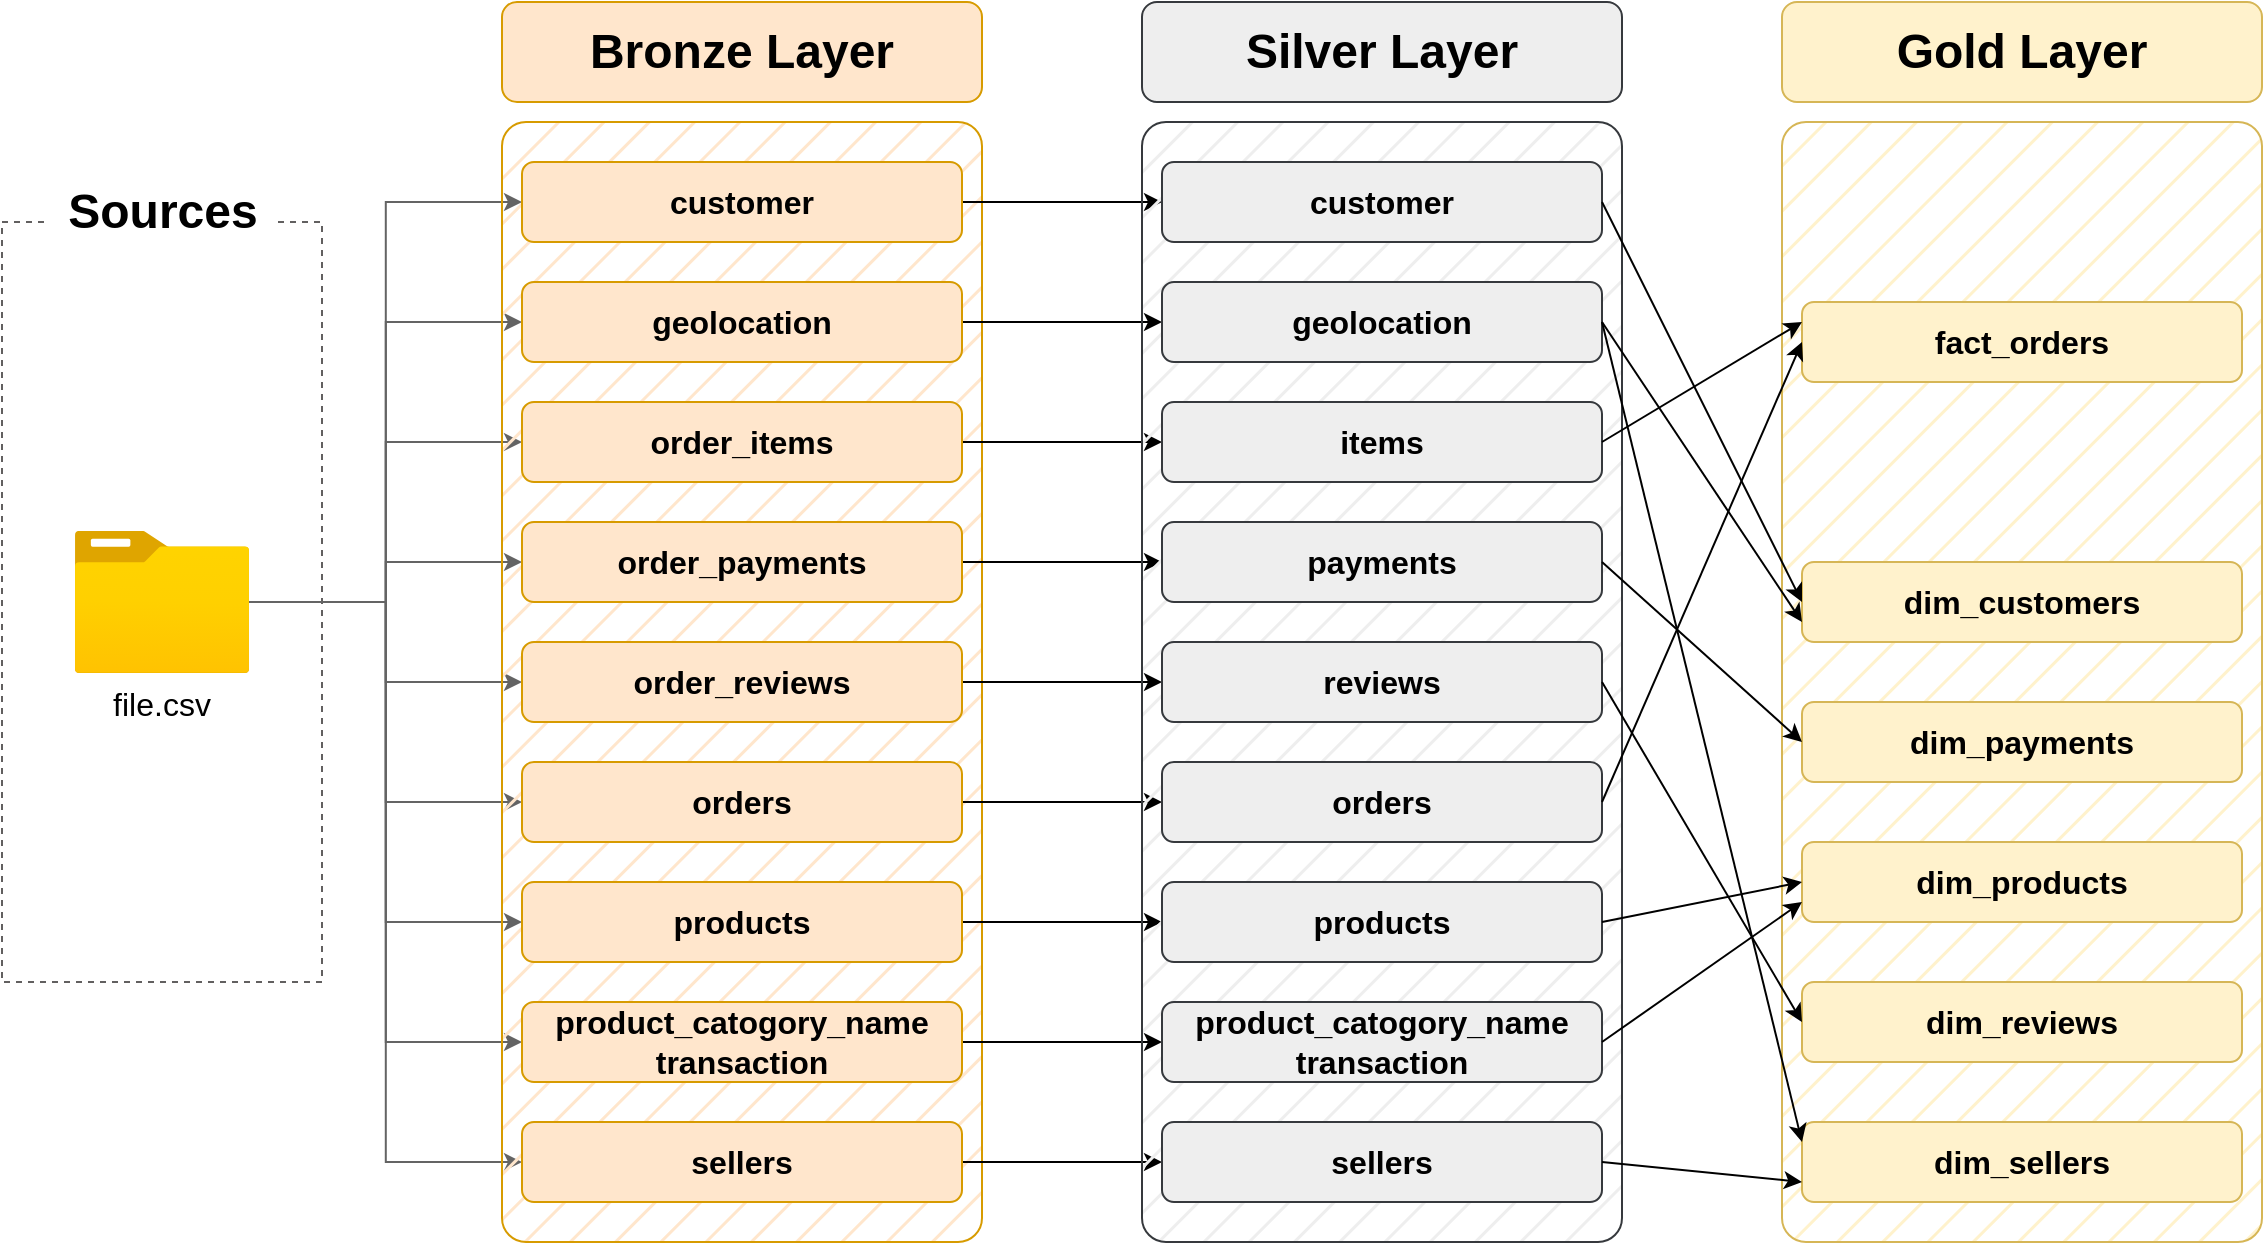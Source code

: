 <mxfile version="26.1.1">
  <diagram name="Page-1" id="v2xfx5ls-fxZW4lkohC5">
    <mxGraphModel dx="1480" dy="934" grid="1" gridSize="10" guides="1" tooltips="1" connect="1" arrows="1" fold="1" page="1" pageScale="1" pageWidth="1654" pageHeight="2336" math="0" shadow="0">
      <root>
        <mxCell id="0" />
        <mxCell id="1" parent="0" />
        <mxCell id="jkVaLQ1dI_5v69o9YAra-1" value="" style="rounded=0;whiteSpace=wrap;html=1;fillColor=none;dashed=1;strokeColor=light-dark(#626060, #606060);" parent="1" vertex="1">
          <mxGeometry x="110" y="250" width="160" height="380" as="geometry" />
        </mxCell>
        <mxCell id="jkVaLQ1dI_5v69o9YAra-2" value="&lt;font style=&quot;font-size: 24px;&quot;&gt;&lt;b style=&quot;&quot;&gt;Sources&lt;/b&gt;&lt;/font&gt;" style="rounded=0;whiteSpace=wrap;html=1;dashed=1;strokeColor=none;" parent="1" vertex="1">
          <mxGeometry x="132.5" y="220" width="115" height="50" as="geometry" />
        </mxCell>
        <mxCell id="jkVaLQ1dI_5v69o9YAra-40" value="" style="edgeStyle=orthogonalEdgeStyle;rounded=0;orthogonalLoop=1;jettySize=auto;html=1;entryX=0;entryY=0.5;entryDx=0;entryDy=0;strokeColor=#646464;" parent="1" source="jkVaLQ1dI_5v69o9YAra-4" target="jkVaLQ1dI_5v69o9YAra-7" edge="1">
          <mxGeometry relative="1" as="geometry" />
        </mxCell>
        <mxCell id="jkVaLQ1dI_5v69o9YAra-41" style="edgeStyle=orthogonalEdgeStyle;rounded=0;orthogonalLoop=1;jettySize=auto;html=1;entryX=0;entryY=0.5;entryDx=0;entryDy=0;strokeColor=#646464;" parent="1" source="jkVaLQ1dI_5v69o9YAra-4" target="jkVaLQ1dI_5v69o9YAra-10" edge="1">
          <mxGeometry relative="1" as="geometry" />
        </mxCell>
        <mxCell id="jkVaLQ1dI_5v69o9YAra-42" style="edgeStyle=orthogonalEdgeStyle;rounded=0;orthogonalLoop=1;jettySize=auto;html=1;entryX=0;entryY=0.5;entryDx=0;entryDy=0;strokeColor=#646464;" parent="1" source="jkVaLQ1dI_5v69o9YAra-4" target="jkVaLQ1dI_5v69o9YAra-11" edge="1">
          <mxGeometry relative="1" as="geometry" />
        </mxCell>
        <mxCell id="jkVaLQ1dI_5v69o9YAra-43" style="edgeStyle=orthogonalEdgeStyle;rounded=0;orthogonalLoop=1;jettySize=auto;html=1;entryX=0;entryY=0.5;entryDx=0;entryDy=0;strokeColor=#646464;" parent="1" source="jkVaLQ1dI_5v69o9YAra-4" target="jkVaLQ1dI_5v69o9YAra-12" edge="1">
          <mxGeometry relative="1" as="geometry" />
        </mxCell>
        <mxCell id="jkVaLQ1dI_5v69o9YAra-44" style="edgeStyle=orthogonalEdgeStyle;rounded=0;orthogonalLoop=1;jettySize=auto;html=1;strokeColor=#646464;" parent="1" source="jkVaLQ1dI_5v69o9YAra-4" target="jkVaLQ1dI_5v69o9YAra-13" edge="1">
          <mxGeometry relative="1" as="geometry" />
        </mxCell>
        <mxCell id="jkVaLQ1dI_5v69o9YAra-45" style="edgeStyle=orthogonalEdgeStyle;rounded=0;orthogonalLoop=1;jettySize=auto;html=1;entryX=0;entryY=0.5;entryDx=0;entryDy=0;strokeColor=#646464;" parent="1" source="jkVaLQ1dI_5v69o9YAra-4" target="jkVaLQ1dI_5v69o9YAra-14" edge="1">
          <mxGeometry relative="1" as="geometry" />
        </mxCell>
        <mxCell id="jkVaLQ1dI_5v69o9YAra-46" style="edgeStyle=orthogonalEdgeStyle;rounded=0;orthogonalLoop=1;jettySize=auto;html=1;entryX=0;entryY=0.5;entryDx=0;entryDy=0;strokeColor=#646464;" parent="1" source="jkVaLQ1dI_5v69o9YAra-4" target="jkVaLQ1dI_5v69o9YAra-15" edge="1">
          <mxGeometry relative="1" as="geometry" />
        </mxCell>
        <mxCell id="jkVaLQ1dI_5v69o9YAra-47" style="edgeStyle=orthogonalEdgeStyle;rounded=0;orthogonalLoop=1;jettySize=auto;html=1;entryX=0;entryY=0.5;entryDx=0;entryDy=0;strokeColor=#646464;" parent="1" source="jkVaLQ1dI_5v69o9YAra-4" target="jkVaLQ1dI_5v69o9YAra-16" edge="1">
          <mxGeometry relative="1" as="geometry" />
        </mxCell>
        <mxCell id="jkVaLQ1dI_5v69o9YAra-48" style="edgeStyle=orthogonalEdgeStyle;rounded=0;orthogonalLoop=1;jettySize=auto;html=1;entryX=0;entryY=0.5;entryDx=0;entryDy=0;strokeColor=#646464;" parent="1" source="jkVaLQ1dI_5v69o9YAra-4" target="jkVaLQ1dI_5v69o9YAra-17" edge="1">
          <mxGeometry relative="1" as="geometry" />
        </mxCell>
        <mxCell id="jkVaLQ1dI_5v69o9YAra-4" value="" style="image;aspect=fixed;html=1;points=[];align=center;fontSize=12;image=img/lib/azure2/general/Folder_Blank.svg;" parent="1" vertex="1">
          <mxGeometry x="146.25" y="404.49" width="87.5" height="71.01" as="geometry" />
        </mxCell>
        <mxCell id="jkVaLQ1dI_5v69o9YAra-5" value="" style="rounded=1;whiteSpace=wrap;html=1;fillColor=#ffe6cc;strokeColor=#d79b00;fillStyle=hatch;labelPadding=12;arcSize=5;" parent="1" vertex="1">
          <mxGeometry x="360" y="200" width="240" height="560" as="geometry" />
        </mxCell>
        <mxCell id="jkVaLQ1dI_5v69o9YAra-6" value="&lt;font style=&quot;font-size: 24px;&quot;&gt;&lt;b style=&quot;&quot;&gt;Bronze Layer&lt;/b&gt;&lt;/font&gt;" style="rounded=1;whiteSpace=wrap;html=1;strokeColor=#d79b00;fillColor=#ffe6cc;perimeter=rectanglePerimeter;" parent="1" vertex="1">
          <mxGeometry x="360" y="140" width="240" height="50" as="geometry" />
        </mxCell>
        <mxCell id="PPzFpX4T8QJ0_AKq6R9n-24" style="edgeStyle=orthogonalEdgeStyle;rounded=0;orthogonalLoop=1;jettySize=auto;html=1;" edge="1" parent="1" source="jkVaLQ1dI_5v69o9YAra-7" target="PPzFpX4T8QJ0_AKq6R9n-14">
          <mxGeometry relative="1" as="geometry" />
        </mxCell>
        <mxCell id="jkVaLQ1dI_5v69o9YAra-7" value="&lt;span style=&quot;font-size: 16px;&quot;&gt;&lt;b&gt;customer&lt;/b&gt;&lt;/span&gt;" style="rounded=1;whiteSpace=wrap;html=1;strokeColor=#d79b00;fillColor=#ffe6cc;perimeter=rectanglePerimeter;" parent="1" vertex="1">
          <mxGeometry x="370" y="220" width="220" height="40" as="geometry" />
        </mxCell>
        <mxCell id="PPzFpX4T8QJ0_AKq6R9n-26" style="edgeStyle=orthogonalEdgeStyle;rounded=0;orthogonalLoop=1;jettySize=auto;html=1;entryX=0;entryY=0.5;entryDx=0;entryDy=0;" edge="1" parent="1" source="jkVaLQ1dI_5v69o9YAra-10" target="PPzFpX4T8QJ0_AKq6R9n-15">
          <mxGeometry relative="1" as="geometry" />
        </mxCell>
        <mxCell id="jkVaLQ1dI_5v69o9YAra-10" value="&lt;font style=&quot;font-size: 16px;&quot;&gt;&lt;b style=&quot;&quot;&gt;geolocation&lt;/b&gt;&lt;/font&gt;" style="rounded=1;whiteSpace=wrap;html=1;strokeColor=#d79b00;fillColor=#ffe6cc;perimeter=rectanglePerimeter;" parent="1" vertex="1">
          <mxGeometry x="370" y="280" width="220" height="40" as="geometry" />
        </mxCell>
        <mxCell id="PPzFpX4T8QJ0_AKq6R9n-27" style="edgeStyle=orthogonalEdgeStyle;rounded=0;orthogonalLoop=1;jettySize=auto;html=1;" edge="1" parent="1" source="jkVaLQ1dI_5v69o9YAra-11" target="PPzFpX4T8QJ0_AKq6R9n-16">
          <mxGeometry relative="1" as="geometry" />
        </mxCell>
        <mxCell id="jkVaLQ1dI_5v69o9YAra-11" value="&lt;span style=&quot;font-size: 16px;&quot;&gt;&lt;b&gt;order_items&lt;/b&gt;&lt;/span&gt;" style="rounded=1;whiteSpace=wrap;html=1;strokeColor=#d79b00;fillColor=#ffe6cc;perimeter=rectanglePerimeter;" parent="1" vertex="1">
          <mxGeometry x="370" y="340" width="220" height="40" as="geometry" />
        </mxCell>
        <mxCell id="PPzFpX4T8QJ0_AKq6R9n-28" style="edgeStyle=orthogonalEdgeStyle;rounded=0;orthogonalLoop=1;jettySize=auto;html=1;entryX=0;entryY=0.5;entryDx=0;entryDy=0;" edge="1" parent="1" source="jkVaLQ1dI_5v69o9YAra-12" target="PPzFpX4T8QJ0_AKq6R9n-17">
          <mxGeometry relative="1" as="geometry" />
        </mxCell>
        <mxCell id="jkVaLQ1dI_5v69o9YAra-12" value="&lt;span style=&quot;font-size: 16px;&quot;&gt;&lt;b&gt;order_payments&lt;/b&gt;&lt;/span&gt;" style="rounded=1;whiteSpace=wrap;html=1;strokeColor=#d79b00;fillColor=#ffe6cc;perimeter=rectanglePerimeter;" parent="1" vertex="1">
          <mxGeometry x="370" y="400" width="220" height="40" as="geometry" />
        </mxCell>
        <mxCell id="PPzFpX4T8QJ0_AKq6R9n-29" style="edgeStyle=orthogonalEdgeStyle;rounded=0;orthogonalLoop=1;jettySize=auto;html=1;entryX=0;entryY=0.5;entryDx=0;entryDy=0;" edge="1" parent="1" source="jkVaLQ1dI_5v69o9YAra-13" target="PPzFpX4T8QJ0_AKq6R9n-18">
          <mxGeometry relative="1" as="geometry" />
        </mxCell>
        <mxCell id="jkVaLQ1dI_5v69o9YAra-13" value="&lt;span style=&quot;font-size: 16px;&quot;&gt;&lt;b&gt;order_reviews&lt;/b&gt;&lt;/span&gt;" style="rounded=1;whiteSpace=wrap;html=1;strokeColor=#d79b00;fillColor=#ffe6cc;perimeter=rectanglePerimeter;" parent="1" vertex="1">
          <mxGeometry x="370" y="460" width="220" height="40" as="geometry" />
        </mxCell>
        <mxCell id="PPzFpX4T8QJ0_AKq6R9n-30" style="edgeStyle=orthogonalEdgeStyle;rounded=0;orthogonalLoop=1;jettySize=auto;html=1;entryX=0;entryY=0.5;entryDx=0;entryDy=0;" edge="1" parent="1" source="jkVaLQ1dI_5v69o9YAra-14" target="PPzFpX4T8QJ0_AKq6R9n-19">
          <mxGeometry relative="1" as="geometry" />
        </mxCell>
        <mxCell id="jkVaLQ1dI_5v69o9YAra-14" value="&lt;span style=&quot;font-size: 16px;&quot;&gt;&lt;b&gt;orders&lt;/b&gt;&lt;/span&gt;" style="rounded=1;whiteSpace=wrap;html=1;strokeColor=#d79b00;fillColor=#ffe6cc;perimeter=rectanglePerimeter;" parent="1" vertex="1">
          <mxGeometry x="370" y="520" width="220" height="40" as="geometry" />
        </mxCell>
        <mxCell id="PPzFpX4T8QJ0_AKq6R9n-32" style="edgeStyle=orthogonalEdgeStyle;rounded=0;orthogonalLoop=1;jettySize=auto;html=1;entryX=0;entryY=0.5;entryDx=0;entryDy=0;" edge="1" parent="1" source="jkVaLQ1dI_5v69o9YAra-15" target="PPzFpX4T8QJ0_AKq6R9n-20">
          <mxGeometry relative="1" as="geometry" />
        </mxCell>
        <mxCell id="jkVaLQ1dI_5v69o9YAra-15" value="&lt;font style=&quot;font-size: 16px;&quot;&gt;&lt;b style=&quot;&quot;&gt;products&lt;/b&gt;&lt;/font&gt;" style="rounded=1;whiteSpace=wrap;html=1;strokeColor=#d79b00;fillColor=#ffe6cc;perimeter=rectanglePerimeter;" parent="1" vertex="1">
          <mxGeometry x="370" y="580" width="220" height="40" as="geometry" />
        </mxCell>
        <mxCell id="PPzFpX4T8QJ0_AKq6R9n-33" style="edgeStyle=orthogonalEdgeStyle;rounded=0;orthogonalLoop=1;jettySize=auto;html=1;entryX=0;entryY=0.5;entryDx=0;entryDy=0;" edge="1" parent="1" source="jkVaLQ1dI_5v69o9YAra-16" target="PPzFpX4T8QJ0_AKq6R9n-21">
          <mxGeometry relative="1" as="geometry" />
        </mxCell>
        <mxCell id="jkVaLQ1dI_5v69o9YAra-16" value="&lt;b style=&quot;&quot;&gt;&lt;font style=&quot;font-size: 16px;&quot;&gt;product_catogory_name transaction&lt;/font&gt;&lt;/b&gt;" style="rounded=1;whiteSpace=wrap;html=1;strokeColor=#d79b00;fillColor=#ffe6cc;perimeter=rectanglePerimeter;" parent="1" vertex="1">
          <mxGeometry x="370" y="640" width="220" height="40" as="geometry" />
        </mxCell>
        <mxCell id="PPzFpX4T8QJ0_AKq6R9n-34" style="edgeStyle=orthogonalEdgeStyle;rounded=0;orthogonalLoop=1;jettySize=auto;html=1;entryX=0;entryY=0.5;entryDx=0;entryDy=0;" edge="1" parent="1" source="jkVaLQ1dI_5v69o9YAra-17" target="PPzFpX4T8QJ0_AKq6R9n-22">
          <mxGeometry relative="1" as="geometry" />
        </mxCell>
        <mxCell id="jkVaLQ1dI_5v69o9YAra-17" value="&lt;span style=&quot;font-size: 16px;&quot;&gt;&lt;b&gt;sellers&lt;/b&gt;&lt;/span&gt;" style="rounded=1;whiteSpace=wrap;html=1;strokeColor=#d79b00;fillColor=#ffe6cc;perimeter=rectanglePerimeter;" parent="1" vertex="1">
          <mxGeometry x="370" y="700" width="220" height="40" as="geometry" />
        </mxCell>
        <mxCell id="PPzFpX4T8QJ0_AKq6R9n-12" value="" style="rounded=1;whiteSpace=wrap;html=1;fillColor=#eeeeee;strokeColor=#36393d;fillStyle=hatch;labelPadding=12;arcSize=5;" vertex="1" parent="1">
          <mxGeometry x="680" y="200" width="240" height="560" as="geometry" />
        </mxCell>
        <mxCell id="PPzFpX4T8QJ0_AKq6R9n-13" value="&lt;font style=&quot;font-size: 24px;&quot;&gt;&lt;b style=&quot;&quot;&gt;Silver Layer&lt;/b&gt;&lt;/font&gt;" style="rounded=1;whiteSpace=wrap;html=1;strokeColor=#36393d;fillColor=#eeeeee;perimeter=rectanglePerimeter;" vertex="1" parent="1">
          <mxGeometry x="680" y="140" width="240" height="50" as="geometry" />
        </mxCell>
        <mxCell id="PPzFpX4T8QJ0_AKq6R9n-14" value="&lt;span style=&quot;font-size: 16px;&quot;&gt;&lt;b&gt;customer&lt;/b&gt;&lt;/span&gt;" style="rounded=1;whiteSpace=wrap;html=1;strokeColor=#36393d;fillColor=#eeeeee;perimeter=rectanglePerimeter;" vertex="1" parent="1">
          <mxGeometry x="690" y="220" width="220" height="40" as="geometry" />
        </mxCell>
        <mxCell id="PPzFpX4T8QJ0_AKq6R9n-15" value="&lt;font style=&quot;font-size: 16px;&quot;&gt;&lt;b style=&quot;&quot;&gt;geolocation&lt;/b&gt;&lt;/font&gt;" style="rounded=1;whiteSpace=wrap;html=1;strokeColor=#36393d;fillColor=#eeeeee;perimeter=rectanglePerimeter;" vertex="1" parent="1">
          <mxGeometry x="690" y="280" width="220" height="40" as="geometry" />
        </mxCell>
        <mxCell id="PPzFpX4T8QJ0_AKq6R9n-16" value="&lt;span style=&quot;font-size: 16px;&quot;&gt;&lt;b&gt;items&lt;/b&gt;&lt;/span&gt;" style="rounded=1;whiteSpace=wrap;html=1;strokeColor=#36393d;fillColor=#eeeeee;perimeter=rectanglePerimeter;" vertex="1" parent="1">
          <mxGeometry x="690" y="340" width="220" height="40" as="geometry" />
        </mxCell>
        <mxCell id="PPzFpX4T8QJ0_AKq6R9n-17" value="&lt;span style=&quot;font-size: 16px;&quot;&gt;&lt;b&gt;payments&lt;/b&gt;&lt;/span&gt;" style="rounded=1;whiteSpace=wrap;html=1;strokeColor=#36393d;fillColor=#eeeeee;perimeter=rectanglePerimeter;" vertex="1" parent="1">
          <mxGeometry x="690" y="400" width="220" height="40" as="geometry" />
        </mxCell>
        <mxCell id="PPzFpX4T8QJ0_AKq6R9n-18" value="&lt;span style=&quot;font-size: 16px;&quot;&gt;&lt;b&gt;reviews&lt;/b&gt;&lt;/span&gt;" style="rounded=1;whiteSpace=wrap;html=1;strokeColor=#36393d;fillColor=#eeeeee;perimeter=rectanglePerimeter;" vertex="1" parent="1">
          <mxGeometry x="690" y="460" width="220" height="40" as="geometry" />
        </mxCell>
        <mxCell id="PPzFpX4T8QJ0_AKq6R9n-19" value="&lt;span style=&quot;font-size: 16px;&quot;&gt;&lt;b&gt;orders&lt;/b&gt;&lt;/span&gt;" style="rounded=1;whiteSpace=wrap;html=1;strokeColor=#36393d;fillColor=#eeeeee;perimeter=rectanglePerimeter;" vertex="1" parent="1">
          <mxGeometry x="690" y="520" width="220" height="40" as="geometry" />
        </mxCell>
        <mxCell id="PPzFpX4T8QJ0_AKq6R9n-20" value="&lt;font style=&quot;font-size: 16px;&quot;&gt;&lt;b style=&quot;&quot;&gt;products&lt;/b&gt;&lt;/font&gt;" style="rounded=1;whiteSpace=wrap;html=1;strokeColor=#36393d;fillColor=#eeeeee;perimeter=rectanglePerimeter;" vertex="1" parent="1">
          <mxGeometry x="690" y="580" width="220" height="40" as="geometry" />
        </mxCell>
        <mxCell id="PPzFpX4T8QJ0_AKq6R9n-21" value="&lt;b style=&quot;&quot;&gt;&lt;font style=&quot;font-size: 16px;&quot;&gt;product_catogory_name transaction&lt;/font&gt;&lt;/b&gt;" style="rounded=1;whiteSpace=wrap;html=1;strokeColor=#36393d;fillColor=#eeeeee;perimeter=rectanglePerimeter;" vertex="1" parent="1">
          <mxGeometry x="690" y="640" width="220" height="40" as="geometry" />
        </mxCell>
        <mxCell id="PPzFpX4T8QJ0_AKq6R9n-22" value="&lt;span style=&quot;font-size: 16px;&quot;&gt;&lt;b&gt;sellers&lt;/b&gt;&lt;/span&gt;" style="rounded=1;whiteSpace=wrap;html=1;strokeColor=#36393d;fillColor=#eeeeee;perimeter=rectanglePerimeter;" vertex="1" parent="1">
          <mxGeometry x="690" y="700" width="220" height="40" as="geometry" />
        </mxCell>
        <mxCell id="PPzFpX4T8QJ0_AKq6R9n-36" value="&lt;font style=&quot;font-size: 16px;&quot;&gt;file.csv&lt;/font&gt;" style="text;html=1;align=center;verticalAlign=middle;whiteSpace=wrap;rounded=0;" vertex="1" parent="1">
          <mxGeometry x="160" y="475.5" width="60" height="30" as="geometry" />
        </mxCell>
        <mxCell id="PPzFpX4T8QJ0_AKq6R9n-37" value="" style="rounded=1;whiteSpace=wrap;html=1;fillColor=#fff2cc;strokeColor=#d6b656;fillStyle=hatch;labelPadding=12;arcSize=5;" vertex="1" parent="1">
          <mxGeometry x="1000" y="200" width="240" height="560" as="geometry" />
        </mxCell>
        <mxCell id="PPzFpX4T8QJ0_AKq6R9n-38" value="&lt;font style=&quot;font-size: 24px;&quot;&gt;&lt;b style=&quot;&quot;&gt;Gold Layer&lt;/b&gt;&lt;/font&gt;" style="rounded=1;whiteSpace=wrap;html=1;strokeColor=#d6b656;fillColor=#fff2cc;perimeter=rectanglePerimeter;" vertex="1" parent="1">
          <mxGeometry x="1000" y="140" width="240" height="50" as="geometry" />
        </mxCell>
        <mxCell id="PPzFpX4T8QJ0_AKq6R9n-39" value="&lt;span style=&quot;font-size: 16px;&quot;&gt;&lt;b&gt;fact_orders&lt;/b&gt;&lt;/span&gt;" style="rounded=1;whiteSpace=wrap;html=1;strokeColor=#d6b656;fillColor=#fff2cc;perimeter=rectanglePerimeter;" vertex="1" parent="1">
          <mxGeometry x="1010" y="290" width="220" height="40" as="geometry" />
        </mxCell>
        <mxCell id="PPzFpX4T8QJ0_AKq6R9n-40" value="&lt;font style=&quot;font-size: 16px;&quot;&gt;&lt;b style=&quot;&quot;&gt;dim_sellers&lt;/b&gt;&lt;/font&gt;" style="rounded=1;whiteSpace=wrap;html=1;strokeColor=#d6b656;fillColor=#fff2cc;perimeter=rectanglePerimeter;" vertex="1" parent="1">
          <mxGeometry x="1010" y="700" width="220" height="40" as="geometry" />
        </mxCell>
        <mxCell id="PPzFpX4T8QJ0_AKq6R9n-41" value="&lt;span style=&quot;font-size: 16px;&quot;&gt;&lt;b&gt;dim_customers&lt;/b&gt;&lt;/span&gt;" style="rounded=1;whiteSpace=wrap;html=1;strokeColor=#d6b656;fillColor=#fff2cc;perimeter=rectanglePerimeter;" vertex="1" parent="1">
          <mxGeometry x="1010" y="420" width="220" height="40" as="geometry" />
        </mxCell>
        <mxCell id="PPzFpX4T8QJ0_AKq6R9n-42" value="&lt;span style=&quot;font-size: 16px;&quot;&gt;&lt;b&gt;dim_products&lt;/b&gt;&lt;/span&gt;" style="rounded=1;whiteSpace=wrap;html=1;strokeColor=#d6b656;fillColor=#fff2cc;perimeter=rectanglePerimeter;" vertex="1" parent="1">
          <mxGeometry x="1010" y="560" width="220" height="40" as="geometry" />
        </mxCell>
        <mxCell id="PPzFpX4T8QJ0_AKq6R9n-43" value="&lt;span style=&quot;font-size: 16px;&quot;&gt;&lt;b&gt;dim_reviews&lt;/b&gt;&lt;/span&gt;" style="rounded=1;whiteSpace=wrap;html=1;strokeColor=#d6b656;fillColor=#fff2cc;perimeter=rectanglePerimeter;" vertex="1" parent="1">
          <mxGeometry x="1010" y="630" width="220" height="40" as="geometry" />
        </mxCell>
        <mxCell id="PPzFpX4T8QJ0_AKq6R9n-44" value="&lt;span style=&quot;font-size: 16px;&quot;&gt;&lt;b&gt;dim_payments&lt;/b&gt;&lt;/span&gt;" style="rounded=1;whiteSpace=wrap;html=1;strokeColor=#d6b656;fillColor=#fff2cc;perimeter=rectanglePerimeter;" vertex="1" parent="1">
          <mxGeometry x="1010" y="490" width="220" height="40" as="geometry" />
        </mxCell>
        <mxCell id="PPzFpX4T8QJ0_AKq6R9n-55" value="" style="endArrow=classic;html=1;rounded=0;exitX=1;exitY=0.5;exitDx=0;exitDy=0;entryX=0;entryY=0.5;entryDx=0;entryDy=0;" edge="1" parent="1" source="PPzFpX4T8QJ0_AKq6R9n-19" target="PPzFpX4T8QJ0_AKq6R9n-39">
          <mxGeometry width="50" height="50" relative="1" as="geometry">
            <mxPoint x="930" y="440" as="sourcePoint" />
            <mxPoint x="980" y="390" as="targetPoint" />
          </mxGeometry>
        </mxCell>
        <mxCell id="PPzFpX4T8QJ0_AKq6R9n-56" value="" style="endArrow=classic;html=1;rounded=0;exitX=1;exitY=0.5;exitDx=0;exitDy=0;entryX=0;entryY=0.25;entryDx=0;entryDy=0;" edge="1" parent="1" source="PPzFpX4T8QJ0_AKq6R9n-16" target="PPzFpX4T8QJ0_AKq6R9n-39">
          <mxGeometry width="50" height="50" relative="1" as="geometry">
            <mxPoint x="920" y="350" as="sourcePoint" />
            <mxPoint x="970" y="300" as="targetPoint" />
          </mxGeometry>
        </mxCell>
        <mxCell id="PPzFpX4T8QJ0_AKq6R9n-57" value="" style="endArrow=classic;html=1;rounded=0;exitX=1;exitY=0.5;exitDx=0;exitDy=0;entryX=0;entryY=0.5;entryDx=0;entryDy=0;" edge="1" parent="1" source="PPzFpX4T8QJ0_AKq6R9n-14" target="PPzFpX4T8QJ0_AKq6R9n-41">
          <mxGeometry width="50" height="50" relative="1" as="geometry">
            <mxPoint x="940" y="505" as="sourcePoint" />
            <mxPoint x="990" y="455" as="targetPoint" />
          </mxGeometry>
        </mxCell>
        <mxCell id="PPzFpX4T8QJ0_AKq6R9n-58" value="" style="endArrow=classic;html=1;rounded=0;exitX=1;exitY=0.5;exitDx=0;exitDy=0;entryX=0;entryY=0.75;entryDx=0;entryDy=0;" edge="1" parent="1" source="PPzFpX4T8QJ0_AKq6R9n-15" target="PPzFpX4T8QJ0_AKq6R9n-41">
          <mxGeometry width="50" height="50" relative="1" as="geometry">
            <mxPoint x="920" y="250" as="sourcePoint" />
            <mxPoint x="1020" y="510" as="targetPoint" />
          </mxGeometry>
        </mxCell>
        <mxCell id="PPzFpX4T8QJ0_AKq6R9n-61" value="" style="endArrow=classic;html=1;rounded=0;exitX=1;exitY=0.5;exitDx=0;exitDy=0;" edge="1" parent="1" source="PPzFpX4T8QJ0_AKq6R9n-15">
          <mxGeometry width="50" height="50" relative="1" as="geometry">
            <mxPoint x="930" y="260" as="sourcePoint" />
            <mxPoint x="1010" y="710" as="targetPoint" />
          </mxGeometry>
        </mxCell>
        <mxCell id="PPzFpX4T8QJ0_AKq6R9n-62" value="" style="endArrow=classic;html=1;rounded=0;exitX=1;exitY=0.5;exitDx=0;exitDy=0;entryX=0;entryY=0.75;entryDx=0;entryDy=0;" edge="1" parent="1" source="PPzFpX4T8QJ0_AKq6R9n-22" target="PPzFpX4T8QJ0_AKq6R9n-40">
          <mxGeometry width="50" height="50" relative="1" as="geometry">
            <mxPoint x="940" y="270" as="sourcePoint" />
            <mxPoint x="1040" y="530" as="targetPoint" />
          </mxGeometry>
        </mxCell>
        <mxCell id="PPzFpX4T8QJ0_AKq6R9n-64" value="" style="endArrow=classic;html=1;rounded=0;exitX=1;exitY=0.5;exitDx=0;exitDy=0;" edge="1" parent="1" source="PPzFpX4T8QJ0_AKq6R9n-17">
          <mxGeometry width="50" height="50" relative="1" as="geometry">
            <mxPoint x="950" y="280" as="sourcePoint" />
            <mxPoint x="1010" y="510" as="targetPoint" />
          </mxGeometry>
        </mxCell>
        <mxCell id="PPzFpX4T8QJ0_AKq6R9n-65" value="" style="endArrow=classic;html=1;rounded=0;exitX=1;exitY=0.5;exitDx=0;exitDy=0;entryX=0;entryY=0.5;entryDx=0;entryDy=0;" edge="1" parent="1" source="PPzFpX4T8QJ0_AKq6R9n-18" target="PPzFpX4T8QJ0_AKq6R9n-43">
          <mxGeometry width="50" height="50" relative="1" as="geometry">
            <mxPoint x="960" y="290" as="sourcePoint" />
            <mxPoint x="1060" y="550" as="targetPoint" />
          </mxGeometry>
        </mxCell>
        <mxCell id="PPzFpX4T8QJ0_AKq6R9n-66" value="" style="endArrow=classic;html=1;rounded=0;exitX=1;exitY=0.5;exitDx=0;exitDy=0;entryX=0;entryY=0.5;entryDx=0;entryDy=0;" edge="1" parent="1" source="PPzFpX4T8QJ0_AKq6R9n-20" target="PPzFpX4T8QJ0_AKq6R9n-42">
          <mxGeometry width="50" height="50" relative="1" as="geometry">
            <mxPoint x="970" y="300" as="sourcePoint" />
            <mxPoint x="1070" y="560" as="targetPoint" />
          </mxGeometry>
        </mxCell>
        <mxCell id="PPzFpX4T8QJ0_AKq6R9n-67" value="" style="endArrow=classic;html=1;rounded=0;exitX=1;exitY=0.5;exitDx=0;exitDy=0;entryX=0;entryY=0.75;entryDx=0;entryDy=0;" edge="1" parent="1" source="PPzFpX4T8QJ0_AKq6R9n-21" target="PPzFpX4T8QJ0_AKq6R9n-42">
          <mxGeometry width="50" height="50" relative="1" as="geometry">
            <mxPoint x="980" y="310" as="sourcePoint" />
            <mxPoint x="1080" y="570" as="targetPoint" />
          </mxGeometry>
        </mxCell>
      </root>
    </mxGraphModel>
  </diagram>
</mxfile>
